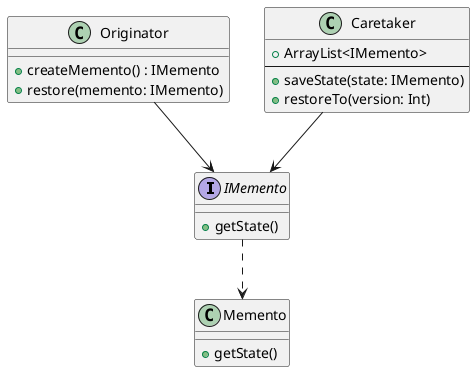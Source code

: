@startuml

interface IMemento {
 +getState()
}

class Memento{
   +getState()
}

class Originator {
    +createMemento() : IMemento
    +restore(memento: IMemento)
}

class Caretaker {
    +ArrayList<IMemento>
    ----
    +saveState(state: IMemento)
    +restoreTo(version: Int)
}

IMemento ..> Memento
Originator-->IMemento
Caretaker-->IMemento
@enduml